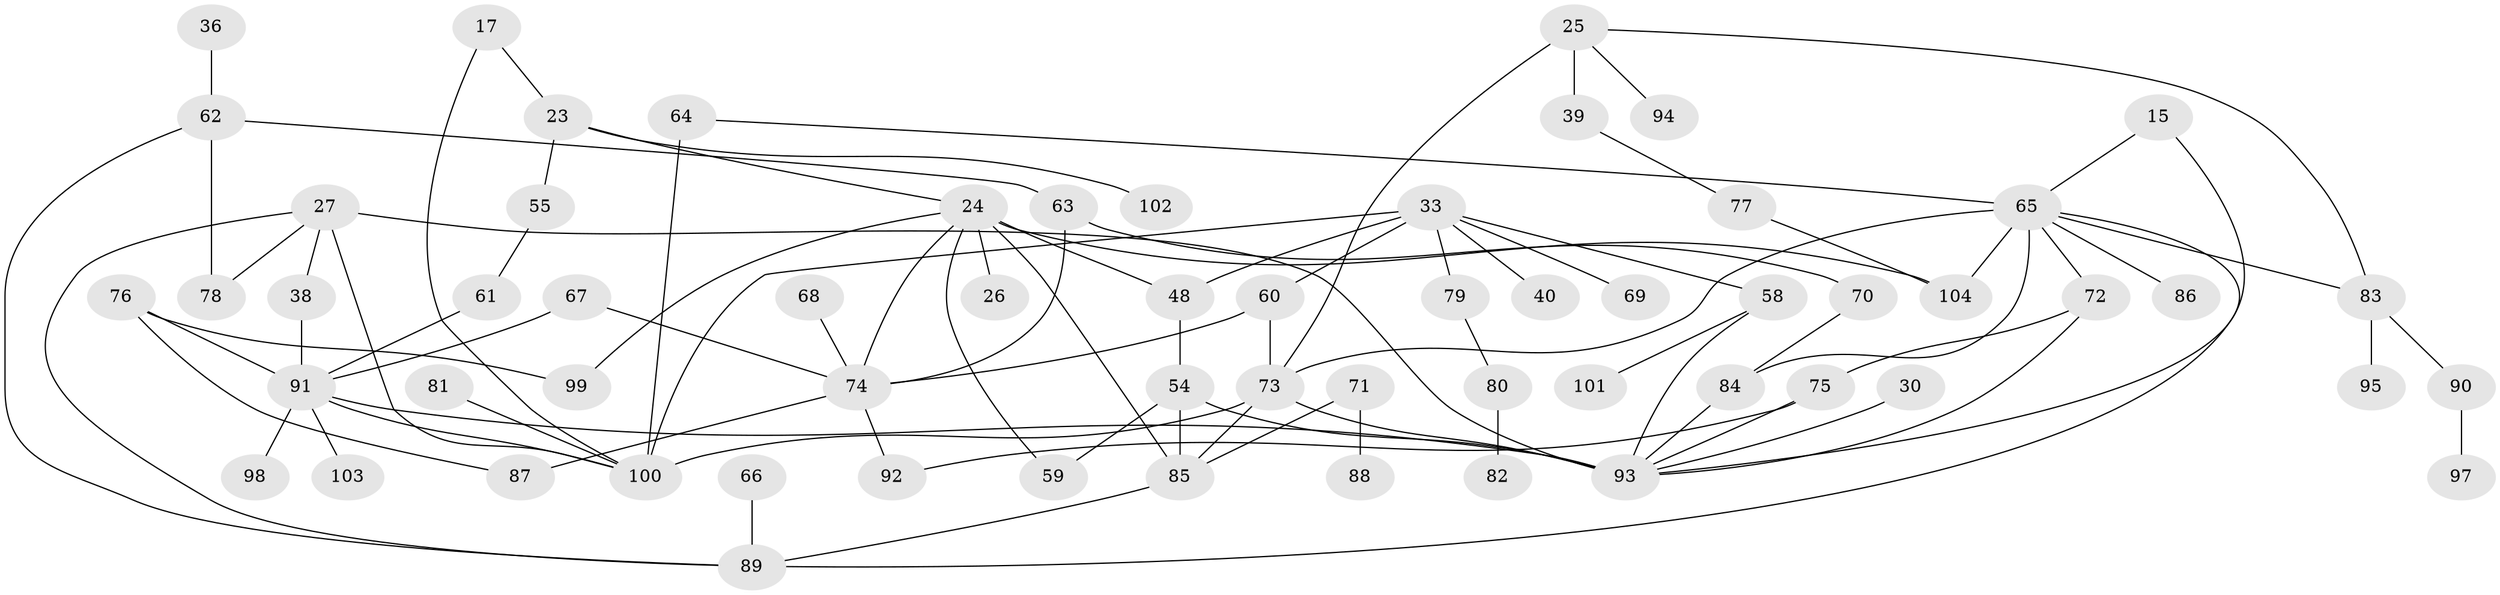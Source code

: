 // original degree distribution, {5: 0.09615384615384616, 7: 0.009615384615384616, 4: 0.09615384615384616, 6: 0.038461538461538464, 3: 0.20192307692307693, 2: 0.36538461538461536, 9: 0.009615384615384616, 1: 0.18269230769230768}
// Generated by graph-tools (version 1.1) at 2025/45/03/04/25 21:45:37]
// undirected, 62 vertices, 90 edges
graph export_dot {
graph [start="1"]
  node [color=gray90,style=filled];
  15;
  17;
  23;
  24;
  25 [super="+22"];
  26;
  27 [super="+14"];
  30;
  33 [super="+13"];
  36;
  38;
  39;
  40;
  48;
  54;
  55;
  58 [super="+57"];
  59;
  60;
  61;
  62 [super="+34"];
  63;
  64;
  65 [super="+8+52"];
  66;
  67;
  68;
  69;
  70;
  71;
  72 [super="+46+56"];
  73 [super="+3"];
  74 [super="+43"];
  75 [super="+42"];
  76;
  77;
  78;
  79;
  80;
  81;
  82;
  83;
  84;
  85 [super="+44"];
  86;
  87;
  88;
  89 [super="+37+29"];
  90;
  91 [super="+28+53"];
  92;
  93 [super="+5+49"];
  94;
  95;
  97;
  98;
  99;
  100 [super="+19+31+50+51+21+6"];
  101;
  102;
  103;
  104 [super="+10+96"];
  15 -- 93;
  15 -- 65;
  17 -- 23;
  17 -- 100;
  23 -- 24;
  23 -- 55;
  23 -- 102;
  24 -- 26;
  24 -- 59;
  24 -- 48;
  24 -- 99;
  24 -- 104 [weight=2];
  24 -- 74;
  24 -- 85;
  25 -- 73 [weight=2];
  25 -- 83;
  25 -- 94;
  25 -- 39;
  27 -- 38;
  27 -- 78;
  27 -- 93 [weight=2];
  27 -- 89;
  27 -- 100;
  30 -- 93;
  33 -- 48;
  33 -- 79;
  33 -- 60;
  33 -- 69;
  33 -- 40;
  33 -- 100 [weight=2];
  33 -- 58;
  36 -- 62;
  38 -- 91;
  39 -- 77;
  48 -- 54;
  54 -- 59;
  54 -- 85;
  54 -- 93 [weight=2];
  55 -- 61;
  58 -- 93;
  58 -- 101;
  60 -- 73;
  60 -- 74;
  61 -- 91;
  62 -- 78;
  62 -- 63;
  62 -- 89;
  63 -- 70;
  63 -- 74;
  64 -- 65;
  64 -- 100;
  65 -- 86;
  65 -- 73 [weight=2];
  65 -- 104 [weight=2];
  65 -- 83;
  65 -- 84;
  65 -- 89;
  65 -- 72;
  66 -- 89;
  67 -- 74;
  67 -- 91;
  68 -- 74;
  70 -- 84;
  71 -- 88;
  71 -- 85;
  72 -- 93;
  72 -- 75;
  73 -- 93 [weight=3];
  73 -- 85;
  73 -- 100 [weight=2];
  74 -- 87;
  74 -- 92;
  75 -- 93 [weight=3];
  75 -- 92;
  76 -- 87;
  76 -- 99;
  76 -- 91;
  77 -- 104;
  79 -- 80;
  80 -- 82;
  81 -- 100;
  83 -- 90;
  83 -- 95;
  84 -- 93;
  85 -- 89;
  90 -- 97;
  91 -- 98;
  91 -- 100;
  91 -- 103;
  91 -- 93;
}
